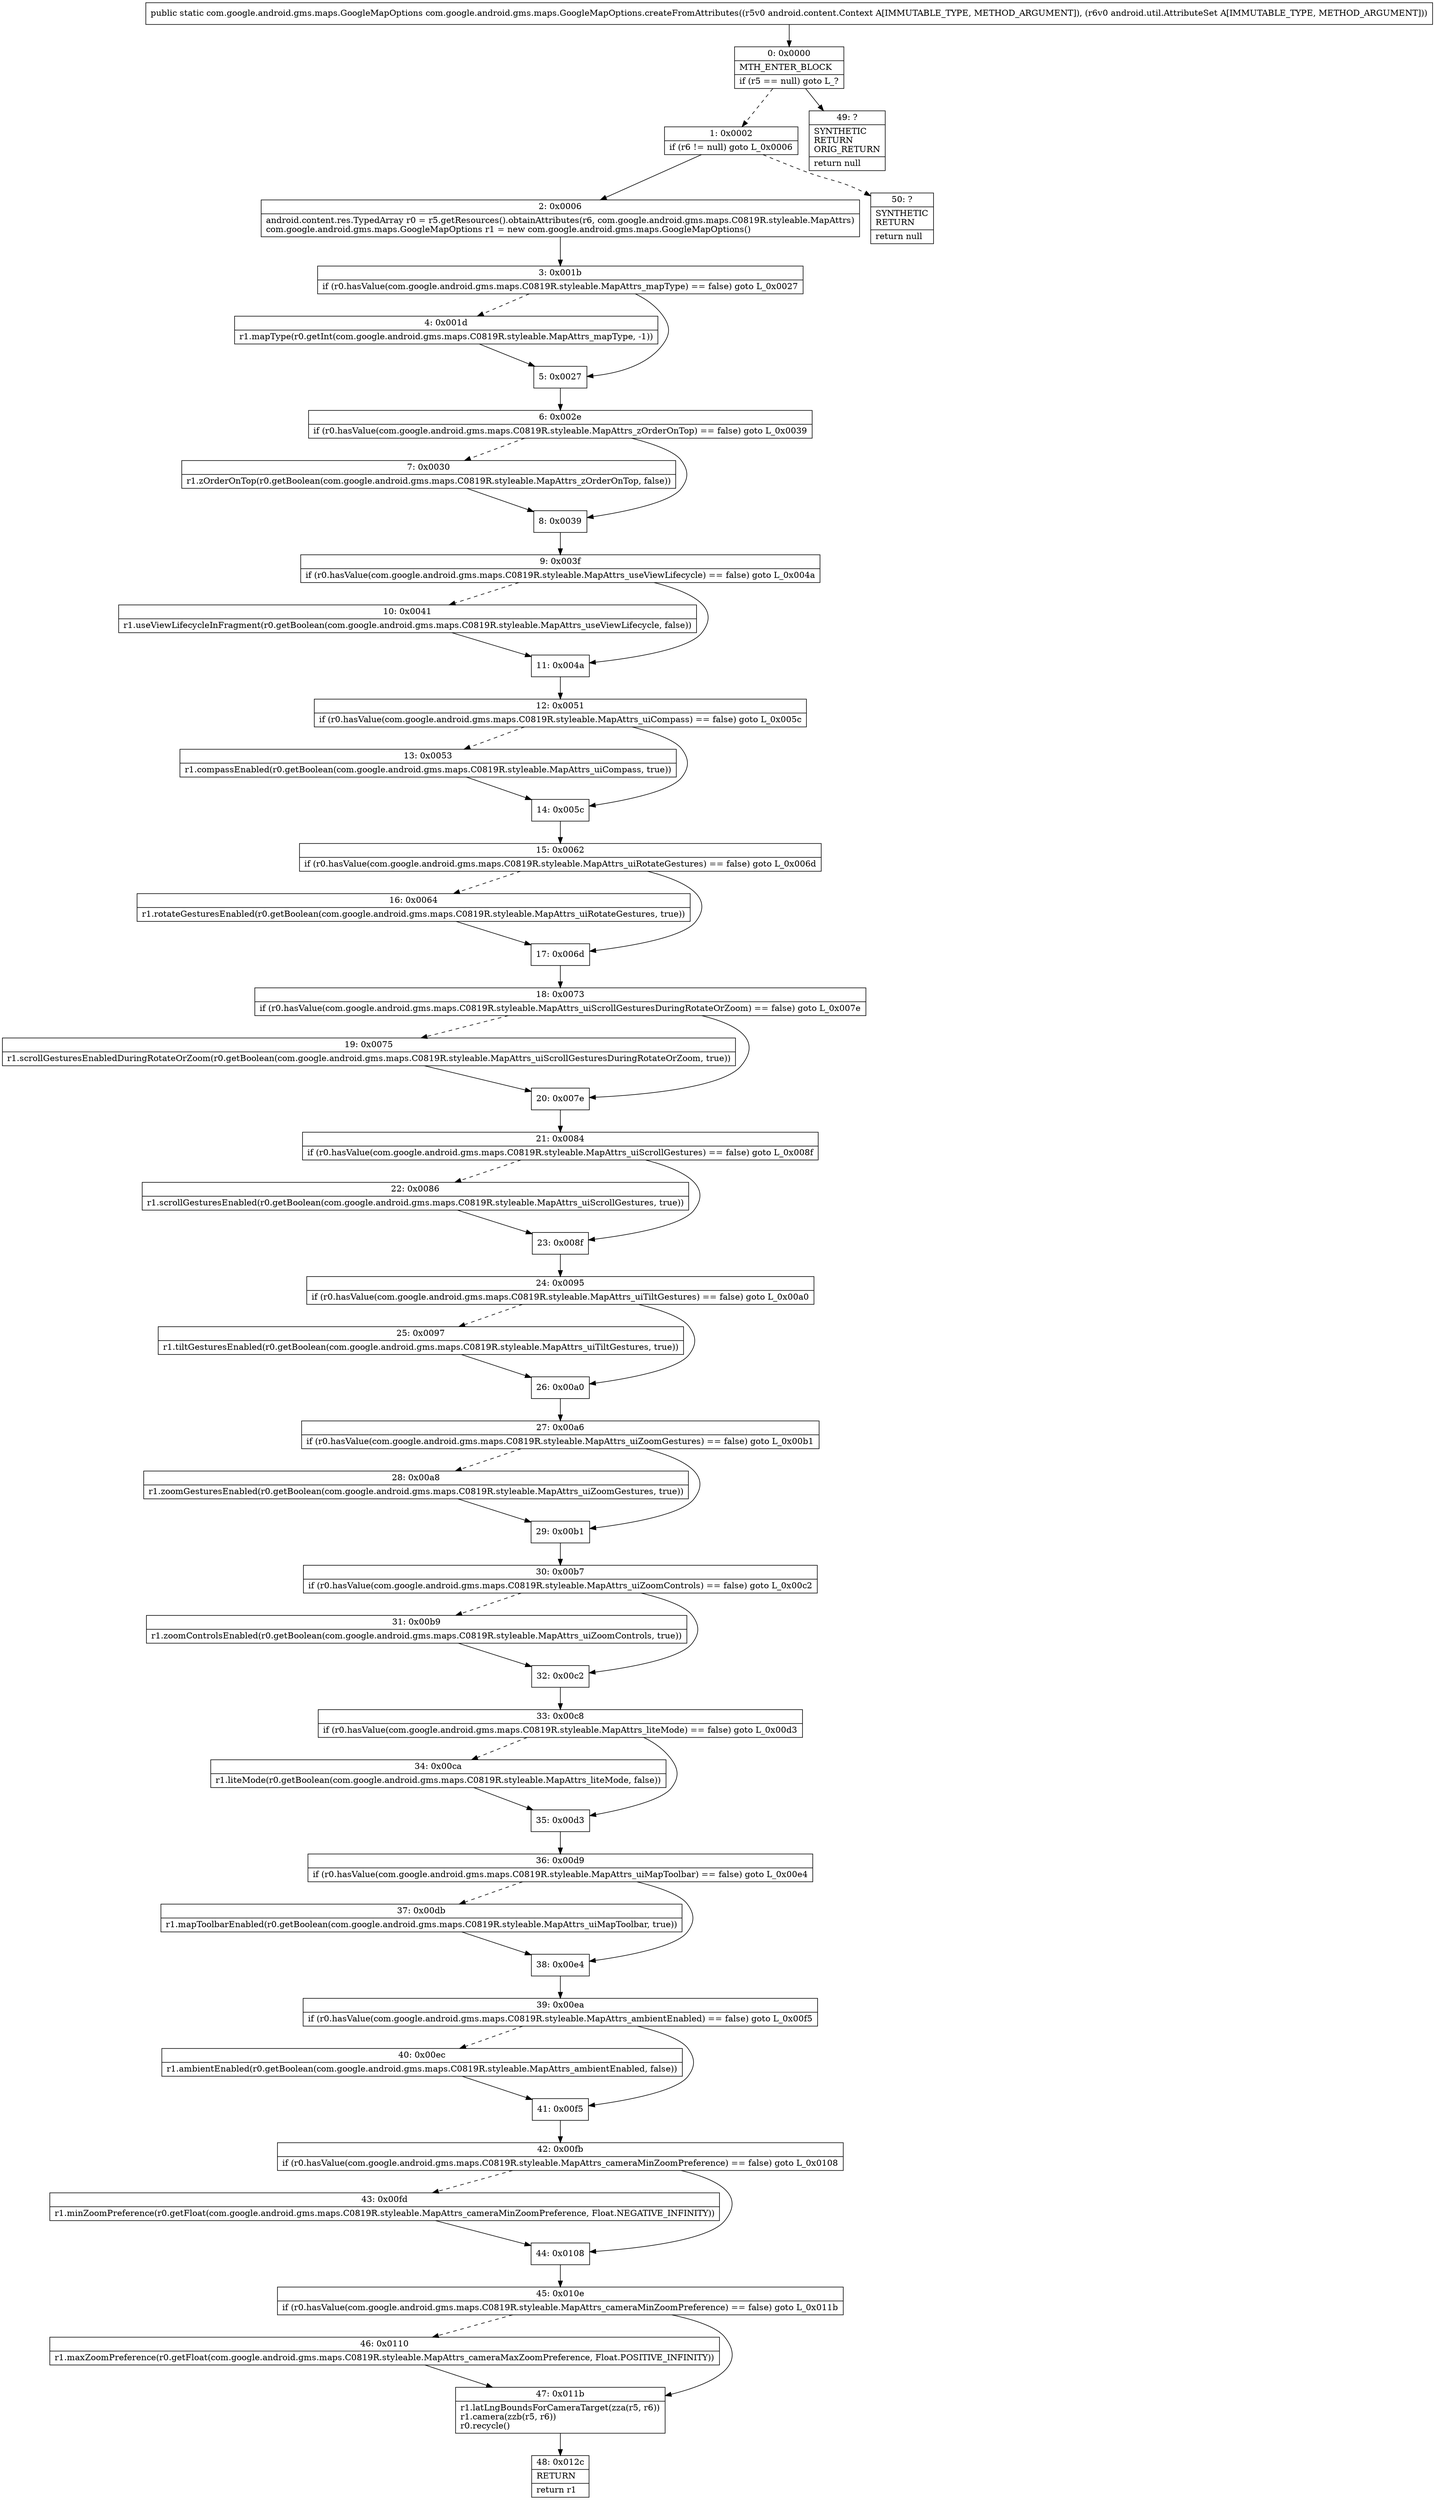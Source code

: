 digraph "CFG forcom.google.android.gms.maps.GoogleMapOptions.createFromAttributes(Landroid\/content\/Context;Landroid\/util\/AttributeSet;)Lcom\/google\/android\/gms\/maps\/GoogleMapOptions;" {
Node_0 [shape=record,label="{0\:\ 0x0000|MTH_ENTER_BLOCK\l|if (r5 == null) goto L_?\l}"];
Node_1 [shape=record,label="{1\:\ 0x0002|if (r6 != null) goto L_0x0006\l}"];
Node_2 [shape=record,label="{2\:\ 0x0006|android.content.res.TypedArray r0 = r5.getResources().obtainAttributes(r6, com.google.android.gms.maps.C0819R.styleable.MapAttrs)\lcom.google.android.gms.maps.GoogleMapOptions r1 = new com.google.android.gms.maps.GoogleMapOptions()\l}"];
Node_3 [shape=record,label="{3\:\ 0x001b|if (r0.hasValue(com.google.android.gms.maps.C0819R.styleable.MapAttrs_mapType) == false) goto L_0x0027\l}"];
Node_4 [shape=record,label="{4\:\ 0x001d|r1.mapType(r0.getInt(com.google.android.gms.maps.C0819R.styleable.MapAttrs_mapType, \-1))\l}"];
Node_5 [shape=record,label="{5\:\ 0x0027}"];
Node_6 [shape=record,label="{6\:\ 0x002e|if (r0.hasValue(com.google.android.gms.maps.C0819R.styleable.MapAttrs_zOrderOnTop) == false) goto L_0x0039\l}"];
Node_7 [shape=record,label="{7\:\ 0x0030|r1.zOrderOnTop(r0.getBoolean(com.google.android.gms.maps.C0819R.styleable.MapAttrs_zOrderOnTop, false))\l}"];
Node_8 [shape=record,label="{8\:\ 0x0039}"];
Node_9 [shape=record,label="{9\:\ 0x003f|if (r0.hasValue(com.google.android.gms.maps.C0819R.styleable.MapAttrs_useViewLifecycle) == false) goto L_0x004a\l}"];
Node_10 [shape=record,label="{10\:\ 0x0041|r1.useViewLifecycleInFragment(r0.getBoolean(com.google.android.gms.maps.C0819R.styleable.MapAttrs_useViewLifecycle, false))\l}"];
Node_11 [shape=record,label="{11\:\ 0x004a}"];
Node_12 [shape=record,label="{12\:\ 0x0051|if (r0.hasValue(com.google.android.gms.maps.C0819R.styleable.MapAttrs_uiCompass) == false) goto L_0x005c\l}"];
Node_13 [shape=record,label="{13\:\ 0x0053|r1.compassEnabled(r0.getBoolean(com.google.android.gms.maps.C0819R.styleable.MapAttrs_uiCompass, true))\l}"];
Node_14 [shape=record,label="{14\:\ 0x005c}"];
Node_15 [shape=record,label="{15\:\ 0x0062|if (r0.hasValue(com.google.android.gms.maps.C0819R.styleable.MapAttrs_uiRotateGestures) == false) goto L_0x006d\l}"];
Node_16 [shape=record,label="{16\:\ 0x0064|r1.rotateGesturesEnabled(r0.getBoolean(com.google.android.gms.maps.C0819R.styleable.MapAttrs_uiRotateGestures, true))\l}"];
Node_17 [shape=record,label="{17\:\ 0x006d}"];
Node_18 [shape=record,label="{18\:\ 0x0073|if (r0.hasValue(com.google.android.gms.maps.C0819R.styleable.MapAttrs_uiScrollGesturesDuringRotateOrZoom) == false) goto L_0x007e\l}"];
Node_19 [shape=record,label="{19\:\ 0x0075|r1.scrollGesturesEnabledDuringRotateOrZoom(r0.getBoolean(com.google.android.gms.maps.C0819R.styleable.MapAttrs_uiScrollGesturesDuringRotateOrZoom, true))\l}"];
Node_20 [shape=record,label="{20\:\ 0x007e}"];
Node_21 [shape=record,label="{21\:\ 0x0084|if (r0.hasValue(com.google.android.gms.maps.C0819R.styleable.MapAttrs_uiScrollGestures) == false) goto L_0x008f\l}"];
Node_22 [shape=record,label="{22\:\ 0x0086|r1.scrollGesturesEnabled(r0.getBoolean(com.google.android.gms.maps.C0819R.styleable.MapAttrs_uiScrollGestures, true))\l}"];
Node_23 [shape=record,label="{23\:\ 0x008f}"];
Node_24 [shape=record,label="{24\:\ 0x0095|if (r0.hasValue(com.google.android.gms.maps.C0819R.styleable.MapAttrs_uiTiltGestures) == false) goto L_0x00a0\l}"];
Node_25 [shape=record,label="{25\:\ 0x0097|r1.tiltGesturesEnabled(r0.getBoolean(com.google.android.gms.maps.C0819R.styleable.MapAttrs_uiTiltGestures, true))\l}"];
Node_26 [shape=record,label="{26\:\ 0x00a0}"];
Node_27 [shape=record,label="{27\:\ 0x00a6|if (r0.hasValue(com.google.android.gms.maps.C0819R.styleable.MapAttrs_uiZoomGestures) == false) goto L_0x00b1\l}"];
Node_28 [shape=record,label="{28\:\ 0x00a8|r1.zoomGesturesEnabled(r0.getBoolean(com.google.android.gms.maps.C0819R.styleable.MapAttrs_uiZoomGestures, true))\l}"];
Node_29 [shape=record,label="{29\:\ 0x00b1}"];
Node_30 [shape=record,label="{30\:\ 0x00b7|if (r0.hasValue(com.google.android.gms.maps.C0819R.styleable.MapAttrs_uiZoomControls) == false) goto L_0x00c2\l}"];
Node_31 [shape=record,label="{31\:\ 0x00b9|r1.zoomControlsEnabled(r0.getBoolean(com.google.android.gms.maps.C0819R.styleable.MapAttrs_uiZoomControls, true))\l}"];
Node_32 [shape=record,label="{32\:\ 0x00c2}"];
Node_33 [shape=record,label="{33\:\ 0x00c8|if (r0.hasValue(com.google.android.gms.maps.C0819R.styleable.MapAttrs_liteMode) == false) goto L_0x00d3\l}"];
Node_34 [shape=record,label="{34\:\ 0x00ca|r1.liteMode(r0.getBoolean(com.google.android.gms.maps.C0819R.styleable.MapAttrs_liteMode, false))\l}"];
Node_35 [shape=record,label="{35\:\ 0x00d3}"];
Node_36 [shape=record,label="{36\:\ 0x00d9|if (r0.hasValue(com.google.android.gms.maps.C0819R.styleable.MapAttrs_uiMapToolbar) == false) goto L_0x00e4\l}"];
Node_37 [shape=record,label="{37\:\ 0x00db|r1.mapToolbarEnabled(r0.getBoolean(com.google.android.gms.maps.C0819R.styleable.MapAttrs_uiMapToolbar, true))\l}"];
Node_38 [shape=record,label="{38\:\ 0x00e4}"];
Node_39 [shape=record,label="{39\:\ 0x00ea|if (r0.hasValue(com.google.android.gms.maps.C0819R.styleable.MapAttrs_ambientEnabled) == false) goto L_0x00f5\l}"];
Node_40 [shape=record,label="{40\:\ 0x00ec|r1.ambientEnabled(r0.getBoolean(com.google.android.gms.maps.C0819R.styleable.MapAttrs_ambientEnabled, false))\l}"];
Node_41 [shape=record,label="{41\:\ 0x00f5}"];
Node_42 [shape=record,label="{42\:\ 0x00fb|if (r0.hasValue(com.google.android.gms.maps.C0819R.styleable.MapAttrs_cameraMinZoomPreference) == false) goto L_0x0108\l}"];
Node_43 [shape=record,label="{43\:\ 0x00fd|r1.minZoomPreference(r0.getFloat(com.google.android.gms.maps.C0819R.styleable.MapAttrs_cameraMinZoomPreference, Float.NEGATIVE_INFINITY))\l}"];
Node_44 [shape=record,label="{44\:\ 0x0108}"];
Node_45 [shape=record,label="{45\:\ 0x010e|if (r0.hasValue(com.google.android.gms.maps.C0819R.styleable.MapAttrs_cameraMinZoomPreference) == false) goto L_0x011b\l}"];
Node_46 [shape=record,label="{46\:\ 0x0110|r1.maxZoomPreference(r0.getFloat(com.google.android.gms.maps.C0819R.styleable.MapAttrs_cameraMaxZoomPreference, Float.POSITIVE_INFINITY))\l}"];
Node_47 [shape=record,label="{47\:\ 0x011b|r1.latLngBoundsForCameraTarget(zza(r5, r6))\lr1.camera(zzb(r5, r6))\lr0.recycle()\l}"];
Node_48 [shape=record,label="{48\:\ 0x012c|RETURN\l|return r1\l}"];
Node_49 [shape=record,label="{49\:\ ?|SYNTHETIC\lRETURN\lORIG_RETURN\l|return null\l}"];
Node_50 [shape=record,label="{50\:\ ?|SYNTHETIC\lRETURN\l|return null\l}"];
MethodNode[shape=record,label="{public static com.google.android.gms.maps.GoogleMapOptions com.google.android.gms.maps.GoogleMapOptions.createFromAttributes((r5v0 android.content.Context A[IMMUTABLE_TYPE, METHOD_ARGUMENT]), (r6v0 android.util.AttributeSet A[IMMUTABLE_TYPE, METHOD_ARGUMENT])) }"];
MethodNode -> Node_0;
Node_0 -> Node_1[style=dashed];
Node_0 -> Node_49;
Node_1 -> Node_2;
Node_1 -> Node_50[style=dashed];
Node_2 -> Node_3;
Node_3 -> Node_4[style=dashed];
Node_3 -> Node_5;
Node_4 -> Node_5;
Node_5 -> Node_6;
Node_6 -> Node_7[style=dashed];
Node_6 -> Node_8;
Node_7 -> Node_8;
Node_8 -> Node_9;
Node_9 -> Node_10[style=dashed];
Node_9 -> Node_11;
Node_10 -> Node_11;
Node_11 -> Node_12;
Node_12 -> Node_13[style=dashed];
Node_12 -> Node_14;
Node_13 -> Node_14;
Node_14 -> Node_15;
Node_15 -> Node_16[style=dashed];
Node_15 -> Node_17;
Node_16 -> Node_17;
Node_17 -> Node_18;
Node_18 -> Node_19[style=dashed];
Node_18 -> Node_20;
Node_19 -> Node_20;
Node_20 -> Node_21;
Node_21 -> Node_22[style=dashed];
Node_21 -> Node_23;
Node_22 -> Node_23;
Node_23 -> Node_24;
Node_24 -> Node_25[style=dashed];
Node_24 -> Node_26;
Node_25 -> Node_26;
Node_26 -> Node_27;
Node_27 -> Node_28[style=dashed];
Node_27 -> Node_29;
Node_28 -> Node_29;
Node_29 -> Node_30;
Node_30 -> Node_31[style=dashed];
Node_30 -> Node_32;
Node_31 -> Node_32;
Node_32 -> Node_33;
Node_33 -> Node_34[style=dashed];
Node_33 -> Node_35;
Node_34 -> Node_35;
Node_35 -> Node_36;
Node_36 -> Node_37[style=dashed];
Node_36 -> Node_38;
Node_37 -> Node_38;
Node_38 -> Node_39;
Node_39 -> Node_40[style=dashed];
Node_39 -> Node_41;
Node_40 -> Node_41;
Node_41 -> Node_42;
Node_42 -> Node_43[style=dashed];
Node_42 -> Node_44;
Node_43 -> Node_44;
Node_44 -> Node_45;
Node_45 -> Node_46[style=dashed];
Node_45 -> Node_47;
Node_46 -> Node_47;
Node_47 -> Node_48;
}

